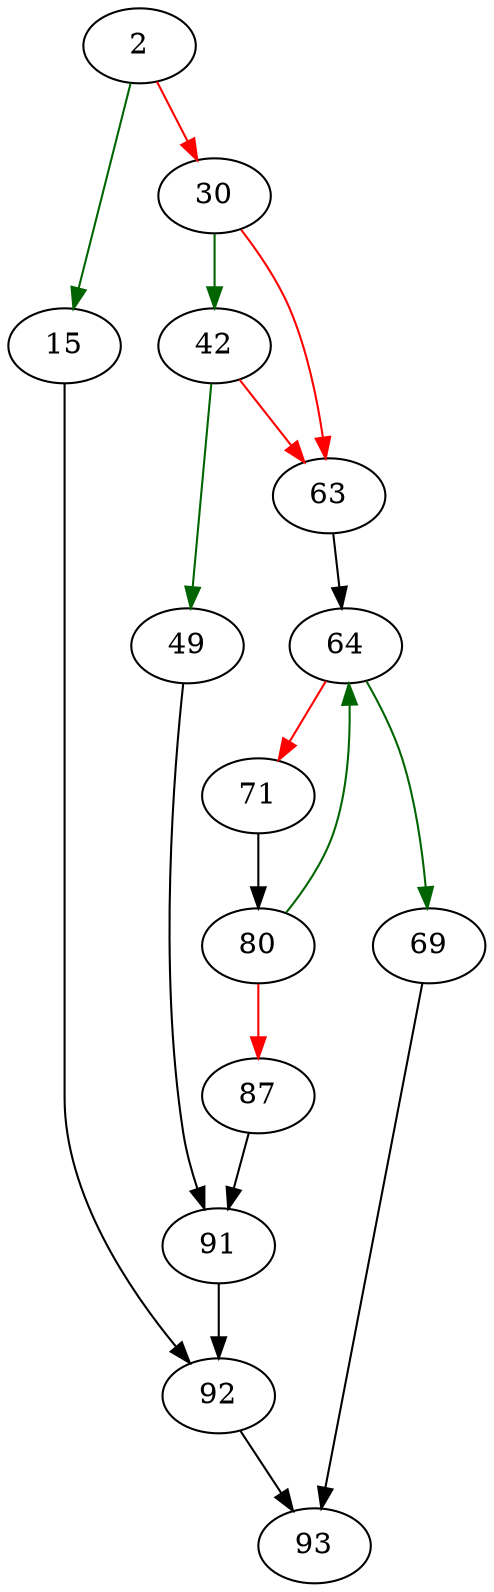 strict digraph "vdbePmaReadVarint" {
	// Node definitions.
	2 [entry=true];
	15;
	30;
	92;
	42;
	63;
	49;
	91;
	64;
	69;
	71;
	93;
	80;
	87;

	// Edge definitions.
	2 -> 15 [
		color=darkgreen
		cond=true
	];
	2 -> 30 [
		color=red
		cond=false
	];
	15 -> 92;
	30 -> 42 [
		color=darkgreen
		cond=true
	];
	30 -> 63 [
		color=red
		cond=false
	];
	92 -> 93;
	42 -> 63 [
		color=red
		cond=false
	];
	42 -> 49 [
		color=darkgreen
		cond=true
	];
	63 -> 64;
	49 -> 91;
	91 -> 92;
	64 -> 69 [
		color=darkgreen
		cond=true
	];
	64 -> 71 [
		color=red
		cond=false
	];
	69 -> 93;
	71 -> 80;
	80 -> 64 [
		color=darkgreen
		cond=true
	];
	80 -> 87 [
		color=red
		cond=false
	];
	87 -> 91;
}